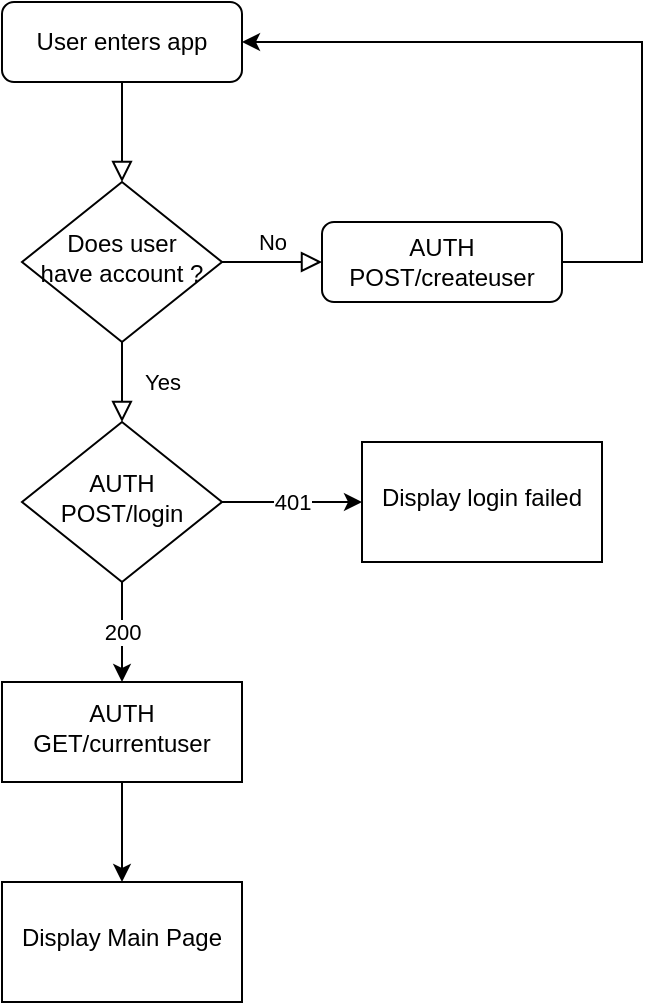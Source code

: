 <mxfile version="13.9.7" type="github" pages="5">
  <diagram id="C5RBs43oDa-KdzZeNtuy" name="Startup-Login">
    <mxGraphModel dx="1662" dy="672" grid="1" gridSize="10" guides="1" tooltips="1" connect="1" arrows="1" fold="1" page="1" pageScale="1" pageWidth="827" pageHeight="1169" math="0" shadow="0">
      <root>
        <mxCell id="WIyWlLk6GJQsqaUBKTNV-0" />
        <mxCell id="WIyWlLk6GJQsqaUBKTNV-1" parent="WIyWlLk6GJQsqaUBKTNV-0" />
        <mxCell id="WIyWlLk6GJQsqaUBKTNV-2" value="" style="rounded=0;html=1;jettySize=auto;orthogonalLoop=1;fontSize=11;endArrow=block;endFill=0;endSize=8;strokeWidth=1;shadow=0;labelBackgroundColor=none;edgeStyle=orthogonalEdgeStyle;" parent="WIyWlLk6GJQsqaUBKTNV-1" source="WIyWlLk6GJQsqaUBKTNV-3" target="WIyWlLk6GJQsqaUBKTNV-6" edge="1">
          <mxGeometry relative="1" as="geometry" />
        </mxCell>
        <mxCell id="WIyWlLk6GJQsqaUBKTNV-3" value="User enters app" style="rounded=1;whiteSpace=wrap;html=1;fontSize=12;glass=0;strokeWidth=1;shadow=0;" parent="WIyWlLk6GJQsqaUBKTNV-1" vertex="1">
          <mxGeometry x="160" y="80" width="120" height="40" as="geometry" />
        </mxCell>
        <mxCell id="WIyWlLk6GJQsqaUBKTNV-4" value="Yes" style="rounded=0;html=1;jettySize=auto;orthogonalLoop=1;fontSize=11;endArrow=block;endFill=0;endSize=8;strokeWidth=1;shadow=0;labelBackgroundColor=none;edgeStyle=orthogonalEdgeStyle;" parent="WIyWlLk6GJQsqaUBKTNV-1" source="WIyWlLk6GJQsqaUBKTNV-6" target="WIyWlLk6GJQsqaUBKTNV-10" edge="1">
          <mxGeometry y="20" relative="1" as="geometry">
            <mxPoint as="offset" />
          </mxGeometry>
        </mxCell>
        <mxCell id="WIyWlLk6GJQsqaUBKTNV-5" value="No" style="edgeStyle=orthogonalEdgeStyle;rounded=0;html=1;jettySize=auto;orthogonalLoop=1;fontSize=11;endArrow=block;endFill=0;endSize=8;strokeWidth=1;shadow=0;labelBackgroundColor=none;" parent="WIyWlLk6GJQsqaUBKTNV-1" source="WIyWlLk6GJQsqaUBKTNV-6" target="WIyWlLk6GJQsqaUBKTNV-7" edge="1">
          <mxGeometry y="10" relative="1" as="geometry">
            <mxPoint as="offset" />
          </mxGeometry>
        </mxCell>
        <mxCell id="WIyWlLk6GJQsqaUBKTNV-6" value="&lt;div&gt;Does user&lt;/div&gt;&lt;div&gt;have account ?&lt;br&gt;&lt;/div&gt;" style="rhombus;whiteSpace=wrap;html=1;shadow=0;fontFamily=Helvetica;fontSize=12;align=center;strokeWidth=1;spacing=6;spacingTop=-4;" parent="WIyWlLk6GJQsqaUBKTNV-1" vertex="1">
          <mxGeometry x="170" y="170" width="100" height="80" as="geometry" />
        </mxCell>
        <mxCell id="DKZfooJVbhdOQzLWhyM_-6" style="edgeStyle=orthogonalEdgeStyle;rounded=0;orthogonalLoop=1;jettySize=auto;html=1;entryX=1;entryY=0.5;entryDx=0;entryDy=0;" parent="WIyWlLk6GJQsqaUBKTNV-1" source="WIyWlLk6GJQsqaUBKTNV-7" target="WIyWlLk6GJQsqaUBKTNV-3" edge="1">
          <mxGeometry relative="1" as="geometry">
            <Array as="points">
              <mxPoint x="480" y="210" />
              <mxPoint x="480" y="100" />
            </Array>
          </mxGeometry>
        </mxCell>
        <mxCell id="WIyWlLk6GJQsqaUBKTNV-7" value="&lt;div&gt;AUTH&lt;/div&gt;&lt;div&gt;POST/createuser&lt;br&gt;&lt;/div&gt;" style="rounded=1;whiteSpace=wrap;html=1;fontSize=12;glass=0;strokeWidth=1;shadow=0;" parent="WIyWlLk6GJQsqaUBKTNV-1" vertex="1">
          <mxGeometry x="320" y="190" width="120" height="40" as="geometry" />
        </mxCell>
        <mxCell id="DKZfooJVbhdOQzLWhyM_-5" value="&lt;div&gt;200&lt;/div&gt;" style="edgeStyle=orthogonalEdgeStyle;rounded=0;orthogonalLoop=1;jettySize=auto;html=1;" parent="WIyWlLk6GJQsqaUBKTNV-1" source="WIyWlLk6GJQsqaUBKTNV-10" target="DKZfooJVbhdOQzLWhyM_-4" edge="1">
          <mxGeometry relative="1" as="geometry" />
        </mxCell>
        <mxCell id="DKZfooJVbhdOQzLWhyM_-8" value="401" style="edgeStyle=orthogonalEdgeStyle;rounded=0;orthogonalLoop=1;jettySize=auto;html=1;" parent="WIyWlLk6GJQsqaUBKTNV-1" source="WIyWlLk6GJQsqaUBKTNV-10" target="DKZfooJVbhdOQzLWhyM_-7" edge="1">
          <mxGeometry relative="1" as="geometry" />
        </mxCell>
        <mxCell id="WIyWlLk6GJQsqaUBKTNV-10" value="&lt;div&gt;AUTH&lt;/div&gt;&lt;div&gt;POST/login&lt;br&gt;&lt;/div&gt;" style="rhombus;whiteSpace=wrap;html=1;shadow=0;fontFamily=Helvetica;fontSize=12;align=center;strokeWidth=1;spacing=6;spacingTop=-4;" parent="WIyWlLk6GJQsqaUBKTNV-1" vertex="1">
          <mxGeometry x="170" y="290" width="100" height="80" as="geometry" />
        </mxCell>
        <mxCell id="6k3xDO2FXrwApzoTLT4U-1" value="" style="edgeStyle=orthogonalEdgeStyle;rounded=0;orthogonalLoop=1;jettySize=auto;html=1;" parent="WIyWlLk6GJQsqaUBKTNV-1" source="DKZfooJVbhdOQzLWhyM_-4" target="6k3xDO2FXrwApzoTLT4U-0" edge="1">
          <mxGeometry relative="1" as="geometry" />
        </mxCell>
        <mxCell id="DKZfooJVbhdOQzLWhyM_-4" value="&lt;div&gt;AUTH&lt;/div&gt;&lt;div&gt;GET/currentuser&lt;br&gt;&lt;/div&gt;" style="whiteSpace=wrap;html=1;shadow=0;strokeWidth=1;spacing=6;spacingTop=-4;" parent="WIyWlLk6GJQsqaUBKTNV-1" vertex="1">
          <mxGeometry x="160" y="420" width="120" height="50" as="geometry" />
        </mxCell>
        <mxCell id="DKZfooJVbhdOQzLWhyM_-7" value="&lt;div&gt;Display login failed&lt;/div&gt;" style="whiteSpace=wrap;html=1;shadow=0;strokeWidth=1;spacing=6;spacingTop=-4;" parent="WIyWlLk6GJQsqaUBKTNV-1" vertex="1">
          <mxGeometry x="340" y="300" width="120" height="60" as="geometry" />
        </mxCell>
        <mxCell id="6k3xDO2FXrwApzoTLT4U-0" value="Display Main Page" style="whiteSpace=wrap;html=1;shadow=0;strokeWidth=1;spacing=6;spacingTop=-4;" parent="WIyWlLk6GJQsqaUBKTNV-1" vertex="1">
          <mxGeometry x="160" y="520" width="120" height="60" as="geometry" />
        </mxCell>
      </root>
    </mxGraphModel>
  </diagram>
  <diagram id="PJ4F05xSV8RrCX8dkNRW" name="Menu-MyUser">
    <mxGraphModel dx="1662" dy="672" grid="1" gridSize="10" guides="1" tooltips="1" connect="1" arrows="1" fold="1" page="1" pageScale="1" pageWidth="850" pageHeight="1100" math="0" shadow="0">
      <root>
        <mxCell id="4jgiIQ3uqbnr8nyqnOAv-0" />
        <mxCell id="4jgiIQ3uqbnr8nyqnOAv-1" parent="4jgiIQ3uqbnr8nyqnOAv-0" />
        <mxCell id="i9BzgHEieS6IVB-4IKfj-4" value="" style="edgeStyle=orthogonalEdgeStyle;rounded=0;orthogonalLoop=1;jettySize=auto;html=1;" parent="4jgiIQ3uqbnr8nyqnOAv-1" source="i9BzgHEieS6IVB-4IKfj-0" target="i9BzgHEieS6IVB-4IKfj-3" edge="1">
          <mxGeometry relative="1" as="geometry" />
        </mxCell>
        <mxCell id="i9BzgHEieS6IVB-4IKfj-0" value="My User Account" style="rounded=1;whiteSpace=wrap;html=1;" parent="4jgiIQ3uqbnr8nyqnOAv-1" vertex="1">
          <mxGeometry x="50" y="90" width="120" height="60" as="geometry" />
        </mxCell>
        <mxCell id="nfAGdgH-_c8H0SoLjLHd-18" value="" style="edgeStyle=orthogonalEdgeStyle;rounded=0;orthogonalLoop=1;jettySize=auto;html=1;" parent="4jgiIQ3uqbnr8nyqnOAv-1" source="i9BzgHEieS6IVB-4IKfj-3" target="nfAGdgH-_c8H0SoLjLHd-17" edge="1">
          <mxGeometry relative="1" as="geometry" />
        </mxCell>
        <mxCell id="i9BzgHEieS6IVB-4IKfj-3" value="Load User info" style="whiteSpace=wrap;html=1;rounded=1;" parent="4jgiIQ3uqbnr8nyqnOAv-1" vertex="1">
          <mxGeometry x="50" y="180" width="120" height="60" as="geometry" />
        </mxCell>
        <mxCell id="L3jneA4Zz2AZIyKYHbrw-1" value="" style="edgeStyle=orthogonalEdgeStyle;rounded=0;orthogonalLoop=1;jettySize=auto;html=1;" parent="4jgiIQ3uqbnr8nyqnOAv-1" source="9zlqNIALj7Tostttk4Ad-0" target="5P2c1B02e3mKxhg3-klf-7" edge="1">
          <mxGeometry relative="1" as="geometry">
            <mxPoint x="910.034" y="180.034" as="targetPoint" />
          </mxGeometry>
        </mxCell>
        <mxCell id="9zlqNIALj7Tostttk4Ad-0" value="&lt;div&gt;Public Tasks&lt;/div&gt;&lt;div&gt;(list tasks)&lt;br&gt;&lt;/div&gt;" style="rounded=1;whiteSpace=wrap;html=1;" parent="4jgiIQ3uqbnr8nyqnOAv-1" vertex="1">
          <mxGeometry x="850" y="90" width="120" height="60" as="geometry" />
        </mxCell>
        <mxCell id="nfAGdgH-_c8H0SoLjLHd-15" value="400 401" style="edgeStyle=orthogonalEdgeStyle;rounded=0;orthogonalLoop=1;jettySize=auto;html=1;" parent="4jgiIQ3uqbnr8nyqnOAv-1" source="9zlqNIALj7Tostttk4Ad-3" target="nfAGdgH-_c8H0SoLjLHd-14" edge="1">
          <mxGeometry relative="1" as="geometry" />
        </mxCell>
        <mxCell id="nfAGdgH-_c8H0SoLjLHd-21" value="200" style="edgeStyle=orthogonalEdgeStyle;rounded=0;orthogonalLoop=1;jettySize=auto;html=1;" parent="4jgiIQ3uqbnr8nyqnOAv-1" source="9zlqNIALj7Tostttk4Ad-3" target="nfAGdgH-_c8H0SoLjLHd-20" edge="1">
          <mxGeometry relative="1" as="geometry" />
        </mxCell>
        <mxCell id="9zlqNIALj7Tostttk4Ad-3" value="&lt;div&gt;AUTH&lt;/div&gt;&lt;div&gt;PUT/changepwd&lt;br&gt;&lt;/div&gt;" style="strokeWidth=1;html=1;shape=mxgraph.flowchart.decision;whiteSpace=wrap;" parent="4jgiIQ3uqbnr8nyqnOAv-1" vertex="1">
          <mxGeometry x="55" y="370" width="110" height="100" as="geometry" />
        </mxCell>
        <mxCell id="nfAGdgH-_c8H0SoLjLHd-16" style="edgeStyle=orthogonalEdgeStyle;rounded=0;orthogonalLoop=1;jettySize=auto;html=1;" parent="4jgiIQ3uqbnr8nyqnOAv-1" source="nfAGdgH-_c8H0SoLjLHd-14" target="nfAGdgH-_c8H0SoLjLHd-17" edge="1">
          <mxGeometry relative="1" as="geometry">
            <mxPoint x="260" y="260.0" as="targetPoint" />
            <Array as="points">
              <mxPoint x="290" y="300" />
            </Array>
          </mxGeometry>
        </mxCell>
        <mxCell id="nfAGdgH-_c8H0SoLjLHd-14" value="Display msg&lt;br&gt;&lt;div&gt;400 invalid pwd&lt;/div&gt;&lt;div&gt;401 incorrect pwd&lt;/div&gt;" style="whiteSpace=wrap;html=1;strokeWidth=1;" parent="4jgiIQ3uqbnr8nyqnOAv-1" vertex="1">
          <mxGeometry x="230" y="390" width="120" height="60" as="geometry" />
        </mxCell>
        <mxCell id="nfAGdgH-_c8H0SoLjLHd-19" value="" style="edgeStyle=orthogonalEdgeStyle;rounded=0;orthogonalLoop=1;jettySize=auto;html=1;" parent="4jgiIQ3uqbnr8nyqnOAv-1" source="nfAGdgH-_c8H0SoLjLHd-17" target="9zlqNIALj7Tostttk4Ad-3" edge="1">
          <mxGeometry relative="1" as="geometry" />
        </mxCell>
        <mxCell id="nfAGdgH-_c8H0SoLjLHd-17" value="Display User Page" style="whiteSpace=wrap;html=1;rounded=1;" parent="4jgiIQ3uqbnr8nyqnOAv-1" vertex="1">
          <mxGeometry x="50" y="270" width="120" height="60" as="geometry" />
        </mxCell>
        <mxCell id="nfAGdgH-_c8H0SoLjLHd-20" value="&lt;div&gt;Display msg OK&lt;/div&gt;" style="whiteSpace=wrap;html=1;strokeWidth=1;" parent="4jgiIQ3uqbnr8nyqnOAv-1" vertex="1">
          <mxGeometry x="50" y="510" width="120" height="60" as="geometry" />
        </mxCell>
        <mxCell id="uhCGHmnJaQm7DEeFzyRk-1" style="edgeStyle=orthogonalEdgeStyle;rounded=0;orthogonalLoop=1;jettySize=auto;html=1;entryX=0.5;entryY=0;entryDx=0;entryDy=0;" edge="1" parent="4jgiIQ3uqbnr8nyqnOAv-1" source="L3jneA4Zz2AZIyKYHbrw-2" target="uhCGHmnJaQm7DEeFzyRk-0">
          <mxGeometry relative="1" as="geometry" />
        </mxCell>
        <mxCell id="L3jneA4Zz2AZIyKYHbrw-2" value="My Group" style="rounded=1;whiteSpace=wrap;html=1;strokeWidth=1;" parent="4jgiIQ3uqbnr8nyqnOAv-1" vertex="1">
          <mxGeometry x="280" y="50" width="120" height="60" as="geometry" />
        </mxCell>
        <mxCell id="L3jneA4Zz2AZIyKYHbrw-8" value="YES" style="edgeStyle=orthogonalEdgeStyle;rounded=0;orthogonalLoop=1;jettySize=auto;html=1;" parent="4jgiIQ3uqbnr8nyqnOAv-1" source="L3jneA4Zz2AZIyKYHbrw-3" target="L3jneA4Zz2AZIyKYHbrw-7" edge="1">
          <mxGeometry relative="1" as="geometry" />
        </mxCell>
        <mxCell id="L3jneA4Zz2AZIyKYHbrw-20" value="NO" style="edgeStyle=orthogonalEdgeStyle;rounded=0;orthogonalLoop=1;jettySize=auto;html=1;" parent="4jgiIQ3uqbnr8nyqnOAv-1" source="L3jneA4Zz2AZIyKYHbrw-3" target="L3jneA4Zz2AZIyKYHbrw-19" edge="1">
          <mxGeometry relative="1" as="geometry" />
        </mxCell>
        <mxCell id="L3jneA4Zz2AZIyKYHbrw-3" value="&lt;div&gt;user&lt;/div&gt;&lt;div&gt;=&lt;/div&gt;&lt;div&gt;owner&lt;/div&gt;&lt;div&gt;?&lt;br&gt;&lt;/div&gt;" style="rhombus;whiteSpace=wrap;html=1;strokeWidth=1;" parent="4jgiIQ3uqbnr8nyqnOAv-1" vertex="1">
          <mxGeometry x="445" y="420" width="80" height="80" as="geometry" />
        </mxCell>
        <mxCell id="L3jneA4Zz2AZIyKYHbrw-24" style="edgeStyle=orthogonalEdgeStyle;rounded=0;orthogonalLoop=1;jettySize=auto;html=1;" parent="4jgiIQ3uqbnr8nyqnOAv-1" source="L3jneA4Zz2AZIyKYHbrw-7" target="L3jneA4Zz2AZIyKYHbrw-19" edge="1">
          <mxGeometry relative="1" as="geometry">
            <Array as="points">
              <mxPoint x="640" y="580" />
            </Array>
          </mxGeometry>
        </mxCell>
        <mxCell id="L3jneA4Zz2AZIyKYHbrw-7" value="&lt;div&gt;Display&lt;/div&gt;&lt;div&gt;- Goto Edit Group&lt;br&gt;(text, images etc.)&lt;br&gt;&lt;/div&gt;" style="whiteSpace=wrap;html=1;strokeWidth=1;" parent="4jgiIQ3uqbnr8nyqnOAv-1" vertex="1">
          <mxGeometry x="580" y="430" width="120" height="60" as="geometry" />
        </mxCell>
        <mxCell id="L3jneA4Zz2AZIyKYHbrw-13" value="" style="edgeStyle=orthogonalEdgeStyle;rounded=0;orthogonalLoop=1;jettySize=auto;html=1;" parent="4jgiIQ3uqbnr8nyqnOAv-1" source="L3jneA4Zz2AZIyKYHbrw-9" target="L3jneA4Zz2AZIyKYHbrw-12" edge="1">
          <mxGeometry relative="1" as="geometry" />
        </mxCell>
        <mxCell id="L3jneA4Zz2AZIyKYHbrw-9" value="&lt;div align=&quot;center&quot;&gt;Display:&lt;/div&gt;&lt;div align=&quot;left&quot;&gt;&lt;ul&gt;&lt;li&gt;Group Title&lt;/li&gt;&lt;li&gt;Group Descr&lt;/li&gt;&lt;li&gt;Group Img&lt;/li&gt;&lt;/ul&gt;&lt;/div&gt;&lt;div align=&quot;left&quot;&gt;&lt;br&gt;&lt;/div&gt;" style="rounded=1;whiteSpace=wrap;html=1;strokeWidth=1;align=left;arcSize=21;" parent="4jgiIQ3uqbnr8nyqnOAv-1" vertex="1">
          <mxGeometry x="418.75" y="210" width="132.5" height="110" as="geometry" />
        </mxCell>
        <mxCell id="5P2c1B02e3mKxhg3-klf-10" value="" style="edgeStyle=orthogonalEdgeStyle;rounded=0;orthogonalLoop=1;jettySize=auto;html=1;" parent="4jgiIQ3uqbnr8nyqnOAv-1" source="L3jneA4Zz2AZIyKYHbrw-12" target="L3jneA4Zz2AZIyKYHbrw-3" edge="1">
          <mxGeometry relative="1" as="geometry" />
        </mxCell>
        <mxCell id="L3jneA4Zz2AZIyKYHbrw-12" value="&lt;div align=&quot;center&quot;&gt;Service&lt;/div&gt;&lt;div align=&quot;center&quot;&gt;GET/listmygrouptasks&lt;br&gt;&lt;/div&gt;" style="whiteSpace=wrap;html=1;rounded=1;align=center;strokeWidth=1;arcSize=21;" parent="4jgiIQ3uqbnr8nyqnOAv-1" vertex="1">
          <mxGeometry x="425" y="340" width="120" height="60" as="geometry" />
        </mxCell>
        <mxCell id="L3jneA4Zz2AZIyKYHbrw-27" value="" style="edgeStyle=orthogonalEdgeStyle;rounded=0;orthogonalLoop=1;jettySize=auto;html=1;" parent="4jgiIQ3uqbnr8nyqnOAv-1" source="L3jneA4Zz2AZIyKYHbrw-19" target="L3jneA4Zz2AZIyKYHbrw-26" edge="1">
          <mxGeometry relative="1" as="geometry" />
        </mxCell>
        <mxCell id="L3jneA4Zz2AZIyKYHbrw-19" value="&lt;div align=&quot;center&quot;&gt;Display Group Tasks&lt;/div&gt;&lt;div&gt;&lt;br&gt;&lt;/div&gt;" style="rounded=1;whiteSpace=wrap;html=1;strokeWidth=1;" parent="4jgiIQ3uqbnr8nyqnOAv-1" vertex="1">
          <mxGeometry x="425" y="550" width="120" height="40" as="geometry" />
        </mxCell>
        <mxCell id="L3jneA4Zz2AZIyKYHbrw-29" value="" style="edgeStyle=orthogonalEdgeStyle;rounded=0;orthogonalLoop=1;jettySize=auto;html=1;" parent="4jgiIQ3uqbnr8nyqnOAv-1" source="L3jneA4Zz2AZIyKYHbrw-26" target="L3jneA4Zz2AZIyKYHbrw-28" edge="1">
          <mxGeometry relative="1" as="geometry" />
        </mxCell>
        <mxCell id="L3jneA4Zz2AZIyKYHbrw-30" value="YES" style="edgeLabel;html=1;align=center;verticalAlign=middle;resizable=0;points=[];" parent="L3jneA4Zz2AZIyKYHbrw-29" vertex="1" connectable="0">
          <mxGeometry x="-0.282" relative="1" as="geometry">
            <mxPoint as="offset" />
          </mxGeometry>
        </mxCell>
        <mxCell id="L3jneA4Zz2AZIyKYHbrw-31" value="NO" style="edgeStyle=orthogonalEdgeStyle;rounded=0;orthogonalLoop=1;jettySize=auto;html=1;entryX=0;entryY=0.5;entryDx=0;entryDy=0;exitX=0;exitY=0.5;exitDx=0;exitDy=0;" parent="4jgiIQ3uqbnr8nyqnOAv-1" source="L3jneA4Zz2AZIyKYHbrw-26" target="L3jneA4Zz2AZIyKYHbrw-19" edge="1">
          <mxGeometry x="-0.778" relative="1" as="geometry">
            <Array as="points">
              <mxPoint x="390" y="660" />
              <mxPoint x="390" y="570" />
            </Array>
            <mxPoint as="offset" />
          </mxGeometry>
        </mxCell>
        <mxCell id="L3jneA4Zz2AZIyKYHbrw-26" value="&lt;div&gt;Task&lt;/div&gt;&lt;div&gt;Clickked&lt;br&gt;&lt;/div&gt;" style="rhombus;whiteSpace=wrap;html=1;strokeWidth=1;" parent="4jgiIQ3uqbnr8nyqnOAv-1" vertex="1">
          <mxGeometry x="445" y="620" width="80" height="80" as="geometry" />
        </mxCell>
        <mxCell id="L3jneA4Zz2AZIyKYHbrw-28" value="&lt;br&gt;&lt;div&gt;Go to task&lt;/div&gt;&lt;div&gt;&lt;br&gt;&lt;/div&gt;" style="whiteSpace=wrap;html=1;strokeWidth=1;" parent="4jgiIQ3uqbnr8nyqnOAv-1" vertex="1">
          <mxGeometry x="425" y="740" width="120" height="60" as="geometry" />
        </mxCell>
        <mxCell id="5P2c1B02e3mKxhg3-klf-0" value="" style="edgeStyle=orthogonalEdgeStyle;rounded=0;orthogonalLoop=1;jettySize=auto;html=1;" parent="4jgiIQ3uqbnr8nyqnOAv-1" source="5P2c1B02e3mKxhg3-klf-1" target="5P2c1B02e3mKxhg3-klf-5" edge="1">
          <mxGeometry relative="1" as="geometry" />
        </mxCell>
        <mxCell id="5P2c1B02e3mKxhg3-klf-1" value="&lt;div align=&quot;center&quot;&gt;Display&amp;nbsp; Tasks&lt;/div&gt;&lt;div&gt;&lt;br&gt;&lt;/div&gt;" style="rounded=1;whiteSpace=wrap;html=1;strokeWidth=1;" parent="4jgiIQ3uqbnr8nyqnOAv-1" vertex="1">
          <mxGeometry x="1000" y="360" width="120" height="40" as="geometry" />
        </mxCell>
        <mxCell id="5P2c1B02e3mKxhg3-klf-2" value="" style="edgeStyle=orthogonalEdgeStyle;rounded=0;orthogonalLoop=1;jettySize=auto;html=1;" parent="4jgiIQ3uqbnr8nyqnOAv-1" source="5P2c1B02e3mKxhg3-klf-5" target="5P2c1B02e3mKxhg3-klf-6" edge="1">
          <mxGeometry relative="1" as="geometry" />
        </mxCell>
        <mxCell id="5P2c1B02e3mKxhg3-klf-3" value="YES" style="edgeLabel;html=1;align=center;verticalAlign=middle;resizable=0;points=[];" parent="5P2c1B02e3mKxhg3-klf-2" vertex="1" connectable="0">
          <mxGeometry x="-0.282" relative="1" as="geometry">
            <mxPoint as="offset" />
          </mxGeometry>
        </mxCell>
        <mxCell id="5P2c1B02e3mKxhg3-klf-4" value="NO" style="edgeStyle=orthogonalEdgeStyle;rounded=0;orthogonalLoop=1;jettySize=auto;html=1;entryX=0;entryY=0.5;entryDx=0;entryDy=0;exitX=0;exitY=0.5;exitDx=0;exitDy=0;" parent="4jgiIQ3uqbnr8nyqnOAv-1" source="5P2c1B02e3mKxhg3-klf-5" target="5P2c1B02e3mKxhg3-klf-1" edge="1">
          <mxGeometry x="-0.778" relative="1" as="geometry">
            <Array as="points">
              <mxPoint x="965" y="470" />
              <mxPoint x="965" y="380" />
            </Array>
            <mxPoint as="offset" />
          </mxGeometry>
        </mxCell>
        <mxCell id="5P2c1B02e3mKxhg3-klf-5" value="&lt;div&gt;Task&lt;/div&gt;&lt;div&gt;Clickked&lt;br&gt;&lt;/div&gt;" style="rhombus;whiteSpace=wrap;html=1;strokeWidth=1;" parent="4jgiIQ3uqbnr8nyqnOAv-1" vertex="1">
          <mxGeometry x="1020" y="430" width="80" height="80" as="geometry" />
        </mxCell>
        <mxCell id="5P2c1B02e3mKxhg3-klf-6" value="&lt;br&gt;&lt;div&gt;Go to task&lt;/div&gt;&lt;div&gt;&lt;br&gt;&lt;/div&gt;" style="whiteSpace=wrap;html=1;strokeWidth=1;" parent="4jgiIQ3uqbnr8nyqnOAv-1" vertex="1">
          <mxGeometry x="1000" y="550" width="120" height="60" as="geometry" />
        </mxCell>
        <mxCell id="5P2c1B02e3mKxhg3-klf-20" style="edgeStyle=orthogonalEdgeStyle;rounded=0;orthogonalLoop=1;jettySize=auto;html=1;" parent="4jgiIQ3uqbnr8nyqnOAv-1" source="5P2c1B02e3mKxhg3-klf-7" target="5P2c1B02e3mKxhg3-klf-1" edge="1">
          <mxGeometry relative="1" as="geometry">
            <Array as="points">
              <mxPoint x="910" y="330" />
              <mxPoint x="1060" y="330" />
            </Array>
          </mxGeometry>
        </mxCell>
        <mxCell id="5P2c1B02e3mKxhg3-klf-7" value="&lt;div align=&quot;center&quot;&gt;Service&lt;/div&gt;&lt;div align=&quot;center&quot;&gt;GET/listtasks&lt;br&gt;&lt;/div&gt;" style="whiteSpace=wrap;html=1;rounded=1;align=center;strokeWidth=1;arcSize=21;" parent="4jgiIQ3uqbnr8nyqnOAv-1" vertex="1">
          <mxGeometry x="850" y="195" width="120" height="60" as="geometry" />
        </mxCell>
        <mxCell id="5P2c1B02e3mKxhg3-klf-14" value="" style="edgeStyle=orthogonalEdgeStyle;rounded=0;orthogonalLoop=1;jettySize=auto;html=1;" parent="4jgiIQ3uqbnr8nyqnOAv-1" source="5P2c1B02e3mKxhg3-klf-11" target="5P2c1B02e3mKxhg3-klf-13" edge="1">
          <mxGeometry relative="1" as="geometry" />
        </mxCell>
        <mxCell id="5P2c1B02e3mKxhg3-klf-11" value="My Created Tasks" style="rounded=1;whiteSpace=wrap;html=1;strokeWidth=1;" parent="4jgiIQ3uqbnr8nyqnOAv-1" vertex="1">
          <mxGeometry x="1000" y="90" width="120" height="60" as="geometry" />
        </mxCell>
        <mxCell id="5P2c1B02e3mKxhg3-klf-18" value="" style="edgeStyle=orthogonalEdgeStyle;rounded=0;orthogonalLoop=1;jettySize=auto;html=1;" parent="4jgiIQ3uqbnr8nyqnOAv-1" source="5P2c1B02e3mKxhg3-klf-12" target="5P2c1B02e3mKxhg3-klf-17" edge="1">
          <mxGeometry relative="1" as="geometry" />
        </mxCell>
        <mxCell id="5P2c1B02e3mKxhg3-klf-12" value="My Assigned Tasks" style="rounded=1;whiteSpace=wrap;html=1;strokeWidth=1;" parent="4jgiIQ3uqbnr8nyqnOAv-1" vertex="1">
          <mxGeometry x="1170" y="90" width="120" height="60" as="geometry" />
        </mxCell>
        <mxCell id="5P2c1B02e3mKxhg3-klf-16" style="edgeStyle=orthogonalEdgeStyle;rounded=0;orthogonalLoop=1;jettySize=auto;html=1;entryX=0.5;entryY=0;entryDx=0;entryDy=0;" parent="4jgiIQ3uqbnr8nyqnOAv-1" source="5P2c1B02e3mKxhg3-klf-13" target="5P2c1B02e3mKxhg3-klf-1" edge="1">
          <mxGeometry relative="1" as="geometry" />
        </mxCell>
        <mxCell id="5P2c1B02e3mKxhg3-klf-13" value="Service&lt;br&gt;&lt;div&gt;GET/listcreatedtasks&lt;/div&gt;&lt;div&gt;or&lt;/div&gt;&lt;div&gt;GET/listtasks?owned=true&lt;/div&gt;&lt;div&gt;elns!!&lt;br&gt;&lt;/div&gt;" style="rounded=1;whiteSpace=wrap;html=1;strokeWidth=1;" parent="4jgiIQ3uqbnr8nyqnOAv-1" vertex="1">
          <mxGeometry x="980" y="185" width="160" height="80" as="geometry" />
        </mxCell>
        <mxCell id="5P2c1B02e3mKxhg3-klf-15" value="" style="endArrow=none;dashed=1;html=1;dashPattern=1 3;strokeWidth=2;" parent="4jgiIQ3uqbnr8nyqnOAv-1" edge="1">
          <mxGeometry width="50" height="50" relative="1" as="geometry">
            <mxPoint x="780" y="310" as="sourcePoint" />
            <mxPoint x="1310" y="310" as="targetPoint" />
          </mxGeometry>
        </mxCell>
        <mxCell id="5P2c1B02e3mKxhg3-klf-21" value="Over: seperated activities/fragments&lt;br&gt;&lt;div&gt;&lt;br&gt;&lt;/div&gt;&lt;div&gt;Below: RecyclerView&lt;/div&gt;" style="edgeLabel;html=1;align=center;verticalAlign=middle;resizable=0;points=[];" parent="5P2c1B02e3mKxhg3-klf-15" vertex="1" connectable="0">
          <mxGeometry x="-0.944" y="3" relative="1" as="geometry">
            <mxPoint as="offset" />
          </mxGeometry>
        </mxCell>
        <mxCell id="5P2c1B02e3mKxhg3-klf-19" style="edgeStyle=orthogonalEdgeStyle;rounded=0;orthogonalLoop=1;jettySize=auto;html=1;entryX=0.5;entryY=0;entryDx=0;entryDy=0;" parent="4jgiIQ3uqbnr8nyqnOAv-1" source="5P2c1B02e3mKxhg3-klf-17" target="5P2c1B02e3mKxhg3-klf-1" edge="1">
          <mxGeometry relative="1" as="geometry">
            <Array as="points">
              <mxPoint x="1220" y="330" />
              <mxPoint x="1060" y="330" />
            </Array>
          </mxGeometry>
        </mxCell>
        <mxCell id="5P2c1B02e3mKxhg3-klf-17" value="Service&lt;br&gt;&lt;div&gt;GET/listassignedtasks&lt;/div&gt;&lt;div&gt;or&lt;/div&gt;&lt;div&gt;GET/listtasks?assigned=true&lt;/div&gt;&lt;div&gt;elns!!&lt;br&gt;&lt;/div&gt;" style="whiteSpace=wrap;html=1;rounded=1;strokeWidth=1;" parent="4jgiIQ3uqbnr8nyqnOAv-1" vertex="1">
          <mxGeometry x="1150" y="185" width="160" height="80" as="geometry" />
        </mxCell>
        <mxCell id="uhCGHmnJaQm7DEeFzyRk-2" value="yes" style="edgeStyle=orthogonalEdgeStyle;rounded=0;orthogonalLoop=1;jettySize=auto;html=1;" edge="1" parent="4jgiIQ3uqbnr8nyqnOAv-1" source="uhCGHmnJaQm7DEeFzyRk-0" target="L3jneA4Zz2AZIyKYHbrw-9">
          <mxGeometry relative="1" as="geometry" />
        </mxCell>
        <mxCell id="uhCGHmnJaQm7DEeFzyRk-6" value="" style="edgeStyle=orthogonalEdgeStyle;rounded=0;orthogonalLoop=1;jettySize=auto;html=1;" edge="1" parent="4jgiIQ3uqbnr8nyqnOAv-1" source="uhCGHmnJaQm7DEeFzyRk-0" target="uhCGHmnJaQm7DEeFzyRk-5">
          <mxGeometry relative="1" as="geometry" />
        </mxCell>
        <mxCell id="uhCGHmnJaQm7DEeFzyRk-0" value="user has&lt;br&gt;group" style="rhombus;whiteSpace=wrap;html=1;" vertex="1" parent="4jgiIQ3uqbnr8nyqnOAv-1">
          <mxGeometry x="445" y="50" width="80" height="80" as="geometry" />
        </mxCell>
        <mxCell id="uhCGHmnJaQm7DEeFzyRk-5" value="Create Group" style="shape=step;perimeter=stepPerimeter;whiteSpace=wrap;html=1;fixedSize=1;" vertex="1" parent="4jgiIQ3uqbnr8nyqnOAv-1">
          <mxGeometry x="585" y="50" width="120" height="80" as="geometry" />
        </mxCell>
      </root>
    </mxGraphModel>
  </diagram>
  <diagram id="Z3hYD014ett_-Mji7WIK" name="Page-ShowTask">
    <mxGraphModel dx="1662" dy="672" grid="1" gridSize="10" guides="1" tooltips="1" connect="1" arrows="1" fold="1" page="1" pageScale="1" pageWidth="850" pageHeight="1100" math="0" shadow="0">
      <root>
        <mxCell id="2oPdJp6fZVBwgaPEi-8W-0" />
        <mxCell id="2oPdJp6fZVBwgaPEi-8W-1" parent="2oPdJp6fZVBwgaPEi-8W-0" />
        <mxCell id="MhULk-UpjfY0eUsnYcB5-1" value="" style="edgeStyle=orthogonalEdgeStyle;rounded=0;orthogonalLoop=1;jettySize=auto;html=1;" parent="2oPdJp6fZVBwgaPEi-8W-1" source="TndcE2IETq67LeUip3VW-0" target="MhULk-UpjfY0eUsnYcB5-0" edge="1">
          <mxGeometry relative="1" as="geometry" />
        </mxCell>
        <mxCell id="TndcE2IETq67LeUip3VW-0" value="&lt;div&gt;Show Task Page&lt;/div&gt;" style="rounded=1;whiteSpace=wrap;html=1;strokeWidth=1;" parent="2oPdJp6fZVBwgaPEi-8W-1" vertex="1">
          <mxGeometry x="237.5" y="60" width="120" height="60" as="geometry" />
        </mxCell>
        <mxCell id="MhULk-UpjfY0eUsnYcB5-3" value="" style="edgeStyle=orthogonalEdgeStyle;rounded=0;orthogonalLoop=1;jettySize=auto;html=1;" parent="2oPdJp6fZVBwgaPEi-8W-1" source="MhULk-UpjfY0eUsnYcB5-0" target="MhULk-UpjfY0eUsnYcB5-2" edge="1">
          <mxGeometry relative="1" as="geometry" />
        </mxCell>
        <mxCell id="MhULk-UpjfY0eUsnYcB5-34" style="rounded=0;orthogonalLoop=1;jettySize=auto;html=1;startArrow=classic;startFill=1;dashed=1;dashPattern=1 1;" parent="2oPdJp6fZVBwgaPEi-8W-1" source="MhULk-UpjfY0eUsnYcB5-0" target="MhULk-UpjfY0eUsnYcB5-33" edge="1">
          <mxGeometry relative="1" as="geometry" />
        </mxCell>
        <mxCell id="MhULk-UpjfY0eUsnYcB5-0" value="&lt;div&gt;Service&lt;/div&gt;&lt;div&gt;GET/gettask&lt;br&gt;&lt;/div&gt;" style="rounded=1;whiteSpace=wrap;html=1;strokeWidth=1;" parent="2oPdJp6fZVBwgaPEi-8W-1" vertex="1">
          <mxGeometry x="237.5" y="150" width="120" height="60" as="geometry" />
        </mxCell>
        <mxCell id="MhULk-UpjfY0eUsnYcB5-6" value="YES" style="edgeStyle=orthogonalEdgeStyle;rounded=0;orthogonalLoop=1;jettySize=auto;html=1;entryX=0;entryY=0.5;entryDx=0;entryDy=0;" parent="2oPdJp6fZVBwgaPEi-8W-1" source="MhULk-UpjfY0eUsnYcB5-2" target="MhULk-UpjfY0eUsnYcB5-5" edge="1">
          <mxGeometry relative="1" as="geometry">
            <mxPoint x="372.5" y="289.966" as="targetPoint" />
          </mxGeometry>
        </mxCell>
        <mxCell id="MhULk-UpjfY0eUsnYcB5-8" value="NO" style="edgeStyle=orthogonalEdgeStyle;rounded=0;orthogonalLoop=1;jettySize=auto;html=1;" parent="2oPdJp6fZVBwgaPEi-8W-1" source="MhULk-UpjfY0eUsnYcB5-2" target="MhULk-UpjfY0eUsnYcB5-7" edge="1">
          <mxGeometry relative="1" as="geometry" />
        </mxCell>
        <mxCell id="MhULk-UpjfY0eUsnYcB5-2" value="&lt;div&gt;userid&lt;/div&gt;&lt;div&gt;=&lt;/div&gt;&lt;div&gt;creatorid&lt;br&gt;&lt;/div&gt;" style="rhombus;whiteSpace=wrap;html=1;strokeWidth=1;" parent="2oPdJp6fZVBwgaPEi-8W-1" vertex="1">
          <mxGeometry x="257.5" y="250" width="80" height="80" as="geometry" />
        </mxCell>
        <mxCell id="MhULk-UpjfY0eUsnYcB5-9" style="edgeStyle=orthogonalEdgeStyle;rounded=0;orthogonalLoop=1;jettySize=auto;html=1;entryX=1;entryY=0.5;entryDx=0;entryDy=0;" parent="2oPdJp6fZVBwgaPEi-8W-1" source="MhULk-UpjfY0eUsnYcB5-5" target="MhULk-UpjfY0eUsnYcB5-7" edge="1">
          <mxGeometry relative="1" as="geometry">
            <Array as="points">
              <mxPoint x="500" y="420" />
            </Array>
          </mxGeometry>
        </mxCell>
        <mxCell id="MhULk-UpjfY0eUsnYcB5-5" value="&lt;div&gt;Display&lt;/div&gt;&lt;div&gt;- Button Remove&lt;/div&gt;&lt;div&gt;- Button Edit&lt;/div&gt;" style="whiteSpace=wrap;html=1;strokeWidth=1;" parent="2oPdJp6fZVBwgaPEi-8W-1" vertex="1">
          <mxGeometry x="440" y="260" width="120" height="60" as="geometry" />
        </mxCell>
        <mxCell id="MhULk-UpjfY0eUsnYcB5-11" value="" style="edgeStyle=orthogonalEdgeStyle;rounded=0;orthogonalLoop=1;jettySize=auto;html=1;" parent="2oPdJp6fZVBwgaPEi-8W-1" source="MhULk-UpjfY0eUsnYcB5-7" target="MhULk-UpjfY0eUsnYcB5-10" edge="1">
          <mxGeometry relative="1" as="geometry" />
        </mxCell>
        <mxCell id="MhULk-UpjfY0eUsnYcB5-7" value="&lt;div&gt;Display&lt;/div&gt;&lt;div&gt;- Task Name&lt;/div&gt;&lt;div&gt;- Task Description&lt;/div&gt;&lt;div&gt;- Participant num/limit&lt;/div&gt;&lt;div&gt;- List Participant&lt;br&gt;&lt;/div&gt;" style="whiteSpace=wrap;html=1;strokeWidth=1;" parent="2oPdJp6fZVBwgaPEi-8W-1" vertex="1">
          <mxGeometry x="230" y="370" width="135" height="100" as="geometry" />
        </mxCell>
        <mxCell id="MhULk-UpjfY0eUsnYcB5-15" value="" style="edgeStyle=orthogonalEdgeStyle;rounded=0;orthogonalLoop=1;jettySize=auto;html=1;" parent="2oPdJp6fZVBwgaPEi-8W-1" source="MhULk-UpjfY0eUsnYcB5-10" target="MhULk-UpjfY0eUsnYcB5-14" edge="1">
          <mxGeometry relative="1" as="geometry" />
        </mxCell>
        <mxCell id="MhULk-UpjfY0eUsnYcB5-16" value="YES" style="edgeLabel;html=1;align=center;verticalAlign=middle;resizable=0;points=[];" parent="MhULk-UpjfY0eUsnYcB5-15" vertex="1" connectable="0">
          <mxGeometry x="-0.313" y="1" relative="1" as="geometry">
            <mxPoint x="-1.05" y="-45.82" as="offset" />
          </mxGeometry>
        </mxCell>
        <mxCell id="MhULk-UpjfY0eUsnYcB5-37" value="NO" style="edgeStyle=none;rounded=0;orthogonalLoop=1;jettySize=auto;html=1;startArrow=none;startFill=0;" parent="2oPdJp6fZVBwgaPEi-8W-1" source="MhULk-UpjfY0eUsnYcB5-10" target="MhULk-UpjfY0eUsnYcB5-36" edge="1">
          <mxGeometry relative="1" as="geometry" />
        </mxCell>
        <mxCell id="MhULk-UpjfY0eUsnYcB5-10" value="task is full" style="rhombus;whiteSpace=wrap;html=1;strokeWidth=1;" parent="2oPdJp6fZVBwgaPEi-8W-1" vertex="1">
          <mxGeometry x="246.25" y="500" width="102.5" height="80" as="geometry" />
        </mxCell>
        <mxCell id="MhULk-UpjfY0eUsnYcB5-18" value="" style="edgeStyle=orthogonalEdgeStyle;rounded=0;orthogonalLoop=1;jettySize=auto;html=1;" parent="2oPdJp6fZVBwgaPEi-8W-1" source="MhULk-UpjfY0eUsnYcB5-12" target="MhULk-UpjfY0eUsnYcB5-17" edge="1">
          <mxGeometry relative="1" as="geometry" />
        </mxCell>
        <mxCell id="MhULk-UpjfY0eUsnYcB5-12" value="&lt;div&gt;Display&lt;/div&gt;&lt;div&gt;- Button Assign Me&lt;br&gt;&lt;/div&gt;" style="whiteSpace=wrap;html=1;strokeWidth=1;" parent="2oPdJp6fZVBwgaPEi-8W-1" vertex="1">
          <mxGeometry x="500" y="510" width="70" height="60" as="geometry" />
        </mxCell>
        <mxCell id="MhULk-UpjfY0eUsnYcB5-14" value="&lt;div&gt;Hide&lt;/div&gt;&lt;div&gt;- Button Assign Me&lt;/div&gt;&lt;div&gt;Done&lt;br&gt;&lt;/div&gt;" style="whiteSpace=wrap;html=1;strokeWidth=1;" parent="2oPdJp6fZVBwgaPEi-8W-1" vertex="1">
          <mxGeometry x="237.5" y="800" width="120" height="60" as="geometry" />
        </mxCell>
        <mxCell id="MhULk-UpjfY0eUsnYcB5-35" style="edgeStyle=none;rounded=0;orthogonalLoop=1;jettySize=auto;html=1;startArrow=none;startFill=0;entryX=0.5;entryY=0;entryDx=0;entryDy=0;" parent="2oPdJp6fZVBwgaPEi-8W-1" source="MhULk-UpjfY0eUsnYcB5-17" target="MhULk-UpjfY0eUsnYcB5-19" edge="1">
          <mxGeometry relative="1" as="geometry">
            <mxPoint x="630" y="630" as="targetPoint" />
          </mxGeometry>
        </mxCell>
        <mxCell id="MhULk-UpjfY0eUsnYcB5-17" value="Clikked" style="rhombus;whiteSpace=wrap;html=1;strokeWidth=1;" parent="2oPdJp6fZVBwgaPEi-8W-1" vertex="1">
          <mxGeometry x="590" y="500" width="80" height="80" as="geometry" />
        </mxCell>
        <mxCell id="MhULk-UpjfY0eUsnYcB5-23" value="" style="edgeStyle=orthogonalEdgeStyle;rounded=0;orthogonalLoop=1;jettySize=auto;html=1;" parent="2oPdJp6fZVBwgaPEi-8W-1" source="MhULk-UpjfY0eUsnYcB5-19" target="MhULk-UpjfY0eUsnYcB5-21" edge="1">
          <mxGeometry relative="1" as="geometry" />
        </mxCell>
        <mxCell id="MhULk-UpjfY0eUsnYcB5-19" value="&lt;div&gt;Service&lt;/div&gt;POST/jointask&amp;amp;id=X" style="whiteSpace=wrap;html=1;strokeWidth=1;" parent="2oPdJp6fZVBwgaPEi-8W-1" vertex="1">
          <mxGeometry x="570" y="650" width="120" height="60" as="geometry" />
        </mxCell>
        <mxCell id="MhULk-UpjfY0eUsnYcB5-24" value="200" style="edgeStyle=orthogonalEdgeStyle;rounded=0;orthogonalLoop=1;jettySize=auto;html=1;entryX=1;entryY=0.5;entryDx=0;entryDy=0;exitX=1;exitY=0.5;exitDx=0;exitDy=0;" parent="2oPdJp6fZVBwgaPEi-8W-1" source="MhULk-UpjfY0eUsnYcB5-21" target="TndcE2IETq67LeUip3VW-0" edge="1">
          <mxGeometry x="-0.964" relative="1" as="geometry">
            <Array as="points">
              <mxPoint x="760" y="770" />
              <mxPoint x="760" y="90" />
            </Array>
            <mxPoint as="offset" />
          </mxGeometry>
        </mxCell>
        <mxCell id="MhULk-UpjfY0eUsnYcB5-26" value="" style="edgeStyle=orthogonalEdgeStyle;rounded=0;orthogonalLoop=1;jettySize=auto;html=1;" parent="2oPdJp6fZVBwgaPEi-8W-1" source="MhULk-UpjfY0eUsnYcB5-21" target="MhULk-UpjfY0eUsnYcB5-25" edge="1">
          <mxGeometry relative="1" as="geometry" />
        </mxCell>
        <mxCell id="MhULk-UpjfY0eUsnYcB5-41" value="&lt;div&gt;400&lt;/div&gt;&lt;div&gt;403&lt;/div&gt;&lt;div&gt;404&lt;br&gt;&lt;/div&gt;" style="edgeLabel;html=1;align=center;verticalAlign=middle;resizable=0;points=[];" parent="MhULk-UpjfY0eUsnYcB5-26" vertex="1" connectable="0">
          <mxGeometry x="-0.284" y="-1" relative="1" as="geometry">
            <mxPoint as="offset" />
          </mxGeometry>
        </mxCell>
        <mxCell id="MhULk-UpjfY0eUsnYcB5-28" value="401" style="edgeStyle=orthogonalEdgeStyle;rounded=0;orthogonalLoop=1;jettySize=auto;html=1;" parent="2oPdJp6fZVBwgaPEi-8W-1" source="MhULk-UpjfY0eUsnYcB5-21" target="MhULk-UpjfY0eUsnYcB5-27" edge="1">
          <mxGeometry relative="1" as="geometry" />
        </mxCell>
        <mxCell id="MhULk-UpjfY0eUsnYcB5-21" value="&lt;div&gt;Response&lt;/div&gt;&lt;div&gt;Code&lt;br&gt;&lt;/div&gt;" style="rhombus;whiteSpace=wrap;html=1;strokeWidth=1;" parent="2oPdJp6fZVBwgaPEi-8W-1" vertex="1">
          <mxGeometry x="590" y="730" width="80" height="80" as="geometry" />
        </mxCell>
        <mxCell id="MhULk-UpjfY0eUsnYcB5-25" value="&lt;div&gt;Show message&lt;/div&gt;&lt;div&gt;400: task id null&lt;br&gt;&lt;/div&gt;&lt;div&gt;403: Full &lt;br&gt;&lt;/div&gt;&lt;div&gt;404: Not found&lt;br&gt;&lt;/div&gt;" style="whiteSpace=wrap;html=1;strokeWidth=1;" parent="2oPdJp6fZVBwgaPEi-8W-1" vertex="1">
          <mxGeometry x="570" y="880" width="120" height="60" as="geometry" />
        </mxCell>
        <mxCell id="MhULk-UpjfY0eUsnYcB5-27" value="Logout " style="whiteSpace=wrap;html=1;strokeWidth=1;" parent="2oPdJp6fZVBwgaPEi-8W-1" vertex="1">
          <mxGeometry x="410" y="800" width="120" height="60" as="geometry" />
        </mxCell>
        <mxCell id="MhULk-UpjfY0eUsnYcB5-31" style="edgeStyle=orthogonalEdgeStyle;rounded=0;orthogonalLoop=1;jettySize=auto;html=1;entryX=0.5;entryY=0;entryDx=0;entryDy=0;" parent="2oPdJp6fZVBwgaPEi-8W-1" source="MhULk-UpjfY0eUsnYcB5-30" target="TndcE2IETq67LeUip3VW-0" edge="1">
          <mxGeometry relative="1" as="geometry" />
        </mxCell>
        <mxCell id="MhULk-UpjfY0eUsnYcB5-30" value="FROM&lt;br&gt;&lt;div&gt;PUBLIC&lt;/div&gt;&lt;div&gt;GROUP&lt;br&gt;&lt;/div&gt;" style="rounded=1;whiteSpace=wrap;html=1;strokeWidth=1;" parent="2oPdJp6fZVBwgaPEi-8W-1" vertex="1">
          <mxGeometry x="20" y="20" width="120" height="100" as="geometry" />
        </mxCell>
        <mxCell id="MhULk-UpjfY0eUsnYcB5-33" value="&lt;div&gt;Check group id&lt;/div&gt;&lt;div&gt;if null&lt;/div&gt;&lt;div&gt;- Y: public task&lt;/div&gt;&lt;div&gt;- N : group - check user is member&lt;br&gt;&lt;/div&gt;" style="rounded=1;whiteSpace=wrap;html=1;strokeWidth=1;" parent="2oPdJp6fZVBwgaPEi-8W-1" vertex="1">
          <mxGeometry x="400" y="130" width="170" height="80" as="geometry" />
        </mxCell>
        <mxCell id="MhULk-UpjfY0eUsnYcB5-38" value="NO" style="edgeStyle=none;rounded=0;orthogonalLoop=1;jettySize=auto;html=1;startArrow=none;startFill=0;" parent="2oPdJp6fZVBwgaPEi-8W-1" source="MhULk-UpjfY0eUsnYcB5-36" target="MhULk-UpjfY0eUsnYcB5-12" edge="1">
          <mxGeometry relative="1" as="geometry" />
        </mxCell>
        <mxCell id="zNPIU0RIHBou3ZsIUufG-1" value="YES" style="edgeStyle=orthogonalEdgeStyle;rounded=0;orthogonalLoop=1;jettySize=auto;html=1;startArrow=none;startFill=0;" parent="2oPdJp6fZVBwgaPEi-8W-1" source="MhULk-UpjfY0eUsnYcB5-36" target="zNPIU0RIHBou3ZsIUufG-0" edge="1">
          <mxGeometry relative="1" as="geometry" />
        </mxCell>
        <mxCell id="MhULk-UpjfY0eUsnYcB5-36" value="&lt;div&gt;user&lt;/div&gt;&lt;div&gt;∈&lt;/div&gt;&lt;div&gt;participant&lt;br&gt;&lt;/div&gt;" style="rhombus;whiteSpace=wrap;html=1;strokeWidth=1;" parent="2oPdJp6fZVBwgaPEi-8W-1" vertex="1">
          <mxGeometry x="400" y="500" width="80" height="80" as="geometry" />
        </mxCell>
        <mxCell id="zNPIU0RIHBou3ZsIUufG-2" style="edgeStyle=orthogonalEdgeStyle;rounded=0;orthogonalLoop=1;jettySize=auto;html=1;startArrow=none;startFill=0;" parent="2oPdJp6fZVBwgaPEi-8W-1" source="zNPIU0RIHBou3ZsIUufG-0" target="MhULk-UpjfY0eUsnYcB5-14" edge="1">
          <mxGeometry relative="1" as="geometry" />
        </mxCell>
        <mxCell id="zNPIU0RIHBou3ZsIUufG-0" value="&lt;div&gt;Display&lt;/div&gt;&lt;div&gt;- Add to calendar&lt;br&gt;&lt;/div&gt;" style="rounded=0;whiteSpace=wrap;html=1;strokeWidth=1;" parent="2oPdJp6fZVBwgaPEi-8W-1" vertex="1">
          <mxGeometry x="380" y="640" width="120" height="60" as="geometry" />
        </mxCell>
      </root>
    </mxGraphModel>
  </diagram>
  <diagram id="s8dH_Wl9mO3qSFpcyct9" name="Menu-CreateGroup">
    <mxGraphModel dx="1662" dy="672" grid="1" gridSize="10" guides="1" tooltips="1" connect="1" arrows="1" fold="1" page="1" pageScale="1" pageWidth="850" pageHeight="1100" math="0" shadow="0">
      <root>
        <mxCell id="JoLS-TjMBbFCNZAgAyXx-0" />
        <mxCell id="JoLS-TjMBbFCNZAgAyXx-1" parent="JoLS-TjMBbFCNZAgAyXx-0" />
        <mxCell id="zprkNPZIyNQtspVeY4Us-3" value="" style="edgeStyle=orthogonalEdgeStyle;rounded=0;orthogonalLoop=1;jettySize=auto;html=1;" edge="1" parent="JoLS-TjMBbFCNZAgAyXx-1" source="zhusgiMP9UsjV1eyOg-Y-1" target="zprkNPZIyNQtspVeY4Us-2">
          <mxGeometry relative="1" as="geometry" />
        </mxCell>
        <mxCell id="zhusgiMP9UsjV1eyOg-Y-1" value="Create Group" style="rounded=1;whiteSpace=wrap;html=1;" vertex="1" parent="JoLS-TjMBbFCNZAgAyXx-1">
          <mxGeometry x="50" y="90" width="120" height="60" as="geometry" />
        </mxCell>
        <mxCell id="zprkNPZIyNQtspVeY4Us-5" value="" style="edgeStyle=orthogonalEdgeStyle;rounded=0;orthogonalLoop=1;jettySize=auto;html=1;" edge="1" parent="JoLS-TjMBbFCNZAgAyXx-1" source="zprkNPZIyNQtspVeY4Us-2" target="zprkNPZIyNQtspVeY4Us-4">
          <mxGeometry relative="1" as="geometry" />
        </mxCell>
        <mxCell id="zprkNPZIyNQtspVeY4Us-2" value="&lt;div&gt;TextEdit:&lt;/div&gt;&lt;div&gt;orgid&lt;br&gt;&lt;/div&gt;" style="rounded=1;whiteSpace=wrap;html=1;" vertex="1" parent="JoLS-TjMBbFCNZAgAyXx-1">
          <mxGeometry x="50" y="190" width="120" height="60" as="geometry" />
        </mxCell>
        <mxCell id="zprkNPZIyNQtspVeY4Us-7" value="No" style="edgeStyle=orthogonalEdgeStyle;rounded=0;orthogonalLoop=1;jettySize=auto;html=1;" edge="1" parent="JoLS-TjMBbFCNZAgAyXx-1" source="zprkNPZIyNQtspVeY4Us-4" target="zprkNPZIyNQtspVeY4Us-6">
          <mxGeometry relative="1" as="geometry" />
        </mxCell>
        <mxCell id="zprkNPZIyNQtspVeY4Us-9" value="yes" style="edgeStyle=orthogonalEdgeStyle;rounded=0;orthogonalLoop=1;jettySize=auto;html=1;" edge="1" parent="JoLS-TjMBbFCNZAgAyXx-1" source="zprkNPZIyNQtspVeY4Us-4" target="zprkNPZIyNQtspVeY4Us-8">
          <mxGeometry relative="1" as="geometry" />
        </mxCell>
        <mxCell id="zprkNPZIyNQtspVeY4Us-4" value="&lt;div&gt;check&lt;/div&gt;&lt;div&gt;brreg&lt;br&gt;&lt;/div&gt;" style="rhombus;whiteSpace=wrap;html=1;" vertex="1" parent="JoLS-TjMBbFCNZAgAyXx-1">
          <mxGeometry x="70" y="290" width="80" height="80" as="geometry" />
        </mxCell>
        <mxCell id="xpBYfDxnc9THWvp7LfWe-6" value="Cancel" style="edgeStyle=orthogonalEdgeStyle;rounded=0;orthogonalLoop=1;jettySize=auto;html=1;" edge="1" parent="JoLS-TjMBbFCNZAgAyXx-1" source="zprkNPZIyNQtspVeY4Us-6" target="xpBYfDxnc9THWvp7LfWe-5">
          <mxGeometry relative="1" as="geometry" />
        </mxCell>
        <mxCell id="xpBYfDxnc9THWvp7LfWe-11" value="" style="edgeStyle=orthogonalEdgeStyle;rounded=0;orthogonalLoop=1;jettySize=auto;html=1;" edge="1" parent="JoLS-TjMBbFCNZAgAyXx-1" source="zprkNPZIyNQtspVeY4Us-6" target="xpBYfDxnc9THWvp7LfWe-10">
          <mxGeometry relative="1" as="geometry" />
        </mxCell>
        <mxCell id="zprkNPZIyNQtspVeY4Us-6" value="TextEdit&lt;br&gt;&lt;div&gt;- Title&lt;/div&gt;&lt;div&gt;- descr&lt;/div&gt;&lt;div&gt;- location address&lt;br&gt;&lt;/div&gt;&lt;div&gt;&lt;br&gt;&lt;/div&gt;" style="whiteSpace=wrap;html=1;" vertex="1" parent="JoLS-TjMBbFCNZAgAyXx-1">
          <mxGeometry x="50" y="410" width="120" height="80" as="geometry" />
        </mxCell>
        <mxCell id="zprkNPZIyNQtspVeY4Us-10" style="edgeStyle=orthogonalEdgeStyle;rounded=0;orthogonalLoop=1;jettySize=auto;html=1;" edge="1" parent="JoLS-TjMBbFCNZAgAyXx-1" source="zprkNPZIyNQtspVeY4Us-8">
          <mxGeometry relative="1" as="geometry">
            <mxPoint x="170" y="420" as="targetPoint" />
            <Array as="points">
              <mxPoint x="360" y="330" />
              <mxPoint x="360" y="420" />
              <mxPoint x="170" y="420" />
            </Array>
          </mxGeometry>
        </mxCell>
        <mxCell id="xpBYfDxnc9THWvp7LfWe-7" value="Fill in form" style="edgeLabel;html=1;align=center;verticalAlign=middle;resizable=0;points=[];" vertex="1" connectable="0" parent="zprkNPZIyNQtspVeY4Us-10">
          <mxGeometry x="0.231" y="-2" relative="1" as="geometry">
            <mxPoint as="offset" />
          </mxGeometry>
        </mxCell>
        <mxCell id="zprkNPZIyNQtspVeY4Us-8" value="&lt;div&gt;Fill inn data from&lt;/div&gt;&lt;div&gt;brreg&lt;br&gt;&lt;/div&gt;" style="shape=parallelogram;perimeter=parallelogramPerimeter;whiteSpace=wrap;html=1;fixedSize=1;" vertex="1" parent="JoLS-TjMBbFCNZAgAyXx-1">
          <mxGeometry x="210" y="300" width="120" height="60" as="geometry" />
        </mxCell>
        <mxCell id="xpBYfDxnc9THWvp7LfWe-9" value="400" style="edgeStyle=orthogonalEdgeStyle;rounded=0;orthogonalLoop=1;jettySize=auto;html=1;" edge="1" parent="JoLS-TjMBbFCNZAgAyXx-1" source="zprkNPZIyNQtspVeY4Us-11" target="xpBYfDxnc9THWvp7LfWe-8">
          <mxGeometry relative="1" as="geometry">
            <Array as="points">
              <mxPoint x="200" y="700" />
              <mxPoint x="200" y="610" />
            </Array>
          </mxGeometry>
        </mxCell>
        <mxCell id="xpBYfDxnc9THWvp7LfWe-16" value="200" style="edgeStyle=orthogonalEdgeStyle;rounded=0;orthogonalLoop=1;jettySize=auto;html=1;" edge="1" parent="JoLS-TjMBbFCNZAgAyXx-1" source="zprkNPZIyNQtspVeY4Us-11" target="xpBYfDxnc9THWvp7LfWe-15">
          <mxGeometry relative="1" as="geometry">
            <Array as="points">
              <mxPoint x="110" y="780" />
              <mxPoint x="110" y="780" />
            </Array>
          </mxGeometry>
        </mxCell>
        <mxCell id="zprkNPZIyNQtspVeY4Us-11" value="Response create group" style="rhombus;whiteSpace=wrap;html=1;" vertex="1" parent="JoLS-TjMBbFCNZAgAyXx-1">
          <mxGeometry x="70" y="660" width="80" height="80" as="geometry" />
        </mxCell>
        <mxCell id="xpBYfDxnc9THWvp7LfWe-21" value="200" style="edgeStyle=orthogonalEdgeStyle;rounded=0;orthogonalLoop=1;jettySize=auto;html=1;entryX=0;entryY=0.75;entryDx=0;entryDy=0;" edge="1" parent="JoLS-TjMBbFCNZAgAyXx-1" source="xpBYfDxnc9THWvp7LfWe-0" target="-qvESU-FwTE8c4gX_qLv-0">
          <mxGeometry x="-0.769" relative="1" as="geometry">
            <mxPoint x="250" y="870" as="targetPoint" />
            <Array as="points">
              <mxPoint x="200" y="920" />
              <mxPoint x="200" y="856" />
            </Array>
            <mxPoint as="offset" />
          </mxGeometry>
        </mxCell>
        <mxCell id="xpBYfDxnc9THWvp7LfWe-23" style="edgeStyle=orthogonalEdgeStyle;rounded=0;orthogonalLoop=1;jettySize=auto;html=1;exitX=0.5;exitY=1;exitDx=0;exitDy=0;" edge="1" parent="JoLS-TjMBbFCNZAgAyXx-1" source="xpBYfDxnc9THWvp7LfWe-0" target="xpBYfDxnc9THWvp7LfWe-22">
          <mxGeometry relative="1" as="geometry" />
        </mxCell>
        <mxCell id="xpBYfDxnc9THWvp7LfWe-0" value="&lt;div&gt;Response&lt;/div&gt;&lt;div&gt;attach&lt;/div&gt;&lt;div&gt;location&lt;br&gt;&lt;/div&gt;" style="rhombus;whiteSpace=wrap;html=1;" vertex="1" parent="JoLS-TjMBbFCNZAgAyXx-1">
          <mxGeometry x="70" y="880" width="80" height="80" as="geometry" />
        </mxCell>
        <mxCell id="xpBYfDxnc9THWvp7LfWe-5" value="&lt;div&gt;GOTO&lt;/div&gt;&lt;div&gt;Main Activity&lt;br&gt;&lt;/div&gt;" style="shape=step;perimeter=stepPerimeter;whiteSpace=wrap;html=1;fixedSize=1;" vertex="1" parent="JoLS-TjMBbFCNZAgAyXx-1">
          <mxGeometry x="240" y="470" width="120" height="80" as="geometry" />
        </mxCell>
        <mxCell id="xpBYfDxnc9THWvp7LfWe-8" value="&lt;div&gt;Display error&lt;br&gt;&lt;/div&gt;" style="shape=trapezoid;perimeter=trapezoidPerimeter;whiteSpace=wrap;html=1;fixedSize=1;" vertex="1" parent="JoLS-TjMBbFCNZAgAyXx-1">
          <mxGeometry x="230" y="560" width="120" height="60" as="geometry" />
        </mxCell>
        <mxCell id="xpBYfDxnc9THWvp7LfWe-13" value="false" style="edgeStyle=orthogonalEdgeStyle;rounded=0;orthogonalLoop=1;jettySize=auto;html=1;entryX=0.5;entryY=0;entryDx=0;entryDy=0;" edge="1" parent="JoLS-TjMBbFCNZAgAyXx-1" source="xpBYfDxnc9THWvp7LfWe-10" target="zprkNPZIyNQtspVeY4Us-11">
          <mxGeometry relative="1" as="geometry">
            <mxPoint x="110" y="680" as="targetPoint" />
          </mxGeometry>
        </mxCell>
        <mxCell id="xpBYfDxnc9THWvp7LfWe-14" value="true" style="edgeStyle=orthogonalEdgeStyle;rounded=0;orthogonalLoop=1;jettySize=auto;html=1;" edge="1" parent="JoLS-TjMBbFCNZAgAyXx-1" source="xpBYfDxnc9THWvp7LfWe-10" target="xpBYfDxnc9THWvp7LfWe-8">
          <mxGeometry relative="1" as="geometry">
            <Array as="points">
              <mxPoint x="200" y="550" />
              <mxPoint x="200" y="590" />
            </Array>
          </mxGeometry>
        </mxCell>
        <mxCell id="xpBYfDxnc9THWvp7LfWe-10" value="&lt;div&gt;is title&lt;/div&gt;&lt;div&gt;null&lt;br&gt;&lt;/div&gt;" style="rhombus;whiteSpace=wrap;html=1;" vertex="1" parent="JoLS-TjMBbFCNZAgAyXx-1">
          <mxGeometry x="70" y="510" width="80" height="80" as="geometry" />
        </mxCell>
        <mxCell id="xpBYfDxnc9THWvp7LfWe-17" value="false" style="edgeStyle=orthogonalEdgeStyle;rounded=0;orthogonalLoop=1;jettySize=auto;html=1;" edge="1" parent="JoLS-TjMBbFCNZAgAyXx-1" source="xpBYfDxnc9THWvp7LfWe-15" target="xpBYfDxnc9THWvp7LfWe-0">
          <mxGeometry relative="1" as="geometry" />
        </mxCell>
        <mxCell id="xpBYfDxnc9THWvp7LfWe-19" value="true" style="edgeStyle=orthogonalEdgeStyle;rounded=0;orthogonalLoop=1;jettySize=auto;html=1;entryX=0;entryY=0.25;entryDx=0;entryDy=0;" edge="1" parent="JoLS-TjMBbFCNZAgAyXx-1" source="xpBYfDxnc9THWvp7LfWe-15" target="-qvESU-FwTE8c4gX_qLv-0">
          <mxGeometry x="-0.682" relative="1" as="geometry">
            <mxPoint x="250" y="850" as="targetPoint" />
            <mxPoint as="offset" />
          </mxGeometry>
        </mxCell>
        <mxCell id="xpBYfDxnc9THWvp7LfWe-15" value="&lt;div&gt;Is location&lt;/div&gt;&lt;div&gt;null&lt;br&gt;&lt;/div&gt;" style="rhombus;whiteSpace=wrap;html=1;" vertex="1" parent="JoLS-TjMBbFCNZAgAyXx-1">
          <mxGeometry x="70" y="770" width="80" height="80" as="geometry" />
        </mxCell>
        <mxCell id="xpBYfDxnc9THWvp7LfWe-24" style="edgeStyle=orthogonalEdgeStyle;rounded=0;orthogonalLoop=1;jettySize=auto;html=1;" edge="1" parent="JoLS-TjMBbFCNZAgAyXx-1" source="xpBYfDxnc9THWvp7LfWe-22">
          <mxGeometry relative="1" as="geometry">
            <mxPoint x="310" y="880" as="targetPoint" />
          </mxGeometry>
        </mxCell>
        <mxCell id="xpBYfDxnc9THWvp7LfWe-22" value="Display warning" style="shape=trapezoid;perimeter=trapezoidPerimeter;whiteSpace=wrap;html=1;fixedSize=1;" vertex="1" parent="JoLS-TjMBbFCNZAgAyXx-1">
          <mxGeometry x="50" y="990" width="120" height="60" as="geometry" />
        </mxCell>
        <mxCell id="-qvESU-FwTE8c4gX_qLv-0" value="&lt;div&gt;FINISHED&lt;/div&gt;&lt;div&gt;OK&lt;/div&gt;&lt;div&gt;Goto Group&lt;br&gt;&lt;/div&gt;" style="shape=step;perimeter=stepPerimeter;whiteSpace=wrap;html=1;fixedSize=1;" vertex="1" parent="JoLS-TjMBbFCNZAgAyXx-1">
          <mxGeometry x="250" y="800" width="120" height="80" as="geometry" />
        </mxCell>
      </root>
    </mxGraphModel>
  </diagram>
  <diagram id="jsgfcRbcskFzaX84poYx" name="Page-CreateTask">
    <mxGraphModel dx="1662" dy="672" grid="1" gridSize="10" guides="1" tooltips="1" connect="1" arrows="1" fold="1" page="1" pageScale="1" pageWidth="850" pageHeight="1100" math="0" shadow="0">
      <root>
        <mxCell id="ifa0QOgJi3JzA1SmkUfw-0" />
        <mxCell id="ifa0QOgJi3JzA1SmkUfw-1" parent="ifa0QOgJi3JzA1SmkUfw-0" />
        <mxCell id="90hpZv9huTiW1pGaizjD-1" style="edgeStyle=orthogonalEdgeStyle;rounded=0;orthogonalLoop=1;jettySize=auto;html=1;entryX=0.5;entryY=0;entryDx=0;entryDy=0;" edge="1" parent="ifa0QOgJi3JzA1SmkUfw-1" source="W2h9S1UZyoyYU7Ao0C_u-0" target="90hpZv9huTiW1pGaizjD-0">
          <mxGeometry relative="1" as="geometry">
            <Array as="points">
              <mxPoint x="130" y="210" />
            </Array>
          </mxGeometry>
        </mxCell>
        <mxCell id="W2h9S1UZyoyYU7Ao0C_u-0" value="FROM TASK&lt;br&gt;LIST" style="rounded=1;whiteSpace=wrap;html=1;" vertex="1" parent="ifa0QOgJi3JzA1SmkUfw-1">
          <mxGeometry x="70" y="30" width="120" height="60" as="geometry" />
        </mxCell>
        <mxCell id="W2h9S1UZyoyYU7Ao0C_u-3" value="" style="edgeStyle=orthogonalEdgeStyle;rounded=0;orthogonalLoop=1;jettySize=auto;html=1;" edge="1" parent="ifa0QOgJi3JzA1SmkUfw-1" source="W2h9S1UZyoyYU7Ao0C_u-1" target="W2h9S1UZyoyYU7Ao0C_u-2">
          <mxGeometry relative="1" as="geometry" />
        </mxCell>
        <mxCell id="W2h9S1UZyoyYU7Ao0C_u-1" value="&lt;div&gt;FROM GROUP&lt;/div&gt;&lt;div&gt;PAGE&lt;br&gt;&lt;/div&gt;" style="rounded=1;whiteSpace=wrap;html=1;" vertex="1" parent="ifa0QOgJi3JzA1SmkUfw-1">
          <mxGeometry x="260" y="30" width="120" height="60" as="geometry" />
        </mxCell>
        <mxCell id="90hpZv9huTiW1pGaizjD-2" style="edgeStyle=orthogonalEdgeStyle;rounded=0;orthogonalLoop=1;jettySize=auto;html=1;entryX=0.5;entryY=0;entryDx=0;entryDy=0;" edge="1" parent="ifa0QOgJi3JzA1SmkUfw-1" source="W2h9S1UZyoyYU7Ao0C_u-2" target="90hpZv9huTiW1pGaizjD-0">
          <mxGeometry relative="1" as="geometry" />
        </mxCell>
        <mxCell id="W2h9S1UZyoyYU7Ao0C_u-2" value="&lt;div&gt;Send parameter&lt;/div&gt;&lt;div&gt;or&lt;/div&gt;&lt;div&gt;currentUser(getGroupId)&lt;br&gt;&lt;/div&gt;" style="shape=parallelogram;perimeter=parallelogramPerimeter;whiteSpace=wrap;html=1;fixedSize=1;rounded=1;" vertex="1" parent="ifa0QOgJi3JzA1SmkUfw-1">
          <mxGeometry x="215" y="110" width="210" height="60" as="geometry" />
        </mxCell>
        <mxCell id="W2h9S1UZyoyYU7Ao0C_u-8" value="public task" style="edgeStyle=orthogonalEdgeStyle;rounded=0;orthogonalLoop=1;jettySize=auto;html=1;" edge="1" parent="ifa0QOgJi3JzA1SmkUfw-1" source="W2h9S1UZyoyYU7Ao0C_u-4" target="W2h9S1UZyoyYU7Ao0C_u-7">
          <mxGeometry x="-0.3" relative="1" as="geometry">
            <mxPoint as="offset" />
          </mxGeometry>
        </mxCell>
        <mxCell id="W2h9S1UZyoyYU7Ao0C_u-10" value="group task" style="edgeStyle=orthogonalEdgeStyle;rounded=0;orthogonalLoop=1;jettySize=auto;html=1;" edge="1" parent="ifa0QOgJi3JzA1SmkUfw-1" source="W2h9S1UZyoyYU7Ao0C_u-4" target="W2h9S1UZyoyYU7Ao0C_u-9">
          <mxGeometry x="-0.167" relative="1" as="geometry">
            <mxPoint as="offset" />
          </mxGeometry>
        </mxCell>
        <mxCell id="W2h9S1UZyoyYU7Ao0C_u-4" value="&lt;div&gt;public or&lt;/div&gt;&lt;div&gt;group&lt;/div&gt;&lt;div&gt;task&lt;br&gt;&lt;/div&gt;" style="rhombus;whiteSpace=wrap;html=1;" vertex="1" parent="ifa0QOgJi3JzA1SmkUfw-1">
          <mxGeometry x="210" y="330" width="80" height="80" as="geometry" />
        </mxCell>
        <mxCell id="90hpZv9huTiW1pGaizjD-11" style="edgeStyle=orthogonalEdgeStyle;rounded=0;orthogonalLoop=1;jettySize=auto;html=1;" edge="1" parent="ifa0QOgJi3JzA1SmkUfw-1" source="W2h9S1UZyoyYU7Ao0C_u-7" target="90hpZv9huTiW1pGaizjD-10">
          <mxGeometry relative="1" as="geometry">
            <Array as="points">
              <mxPoint x="70" y="450" />
              <mxPoint x="250" y="450" />
            </Array>
          </mxGeometry>
        </mxCell>
        <mxCell id="W2h9S1UZyoyYU7Ao0C_u-7" value="Set&lt;br&gt;groupId = null" style="whiteSpace=wrap;html=1;" vertex="1" parent="ifa0QOgJi3JzA1SmkUfw-1">
          <mxGeometry x="10" y="340" width="120" height="60" as="geometry" />
        </mxCell>
        <mxCell id="90hpZv9huTiW1pGaizjD-12" style="edgeStyle=orthogonalEdgeStyle;rounded=0;orthogonalLoop=1;jettySize=auto;html=1;" edge="1" parent="ifa0QOgJi3JzA1SmkUfw-1" source="W2h9S1UZyoyYU7Ao0C_u-9" target="90hpZv9huTiW1pGaizjD-10">
          <mxGeometry relative="1" as="geometry">
            <Array as="points">
              <mxPoint x="480" y="450" />
              <mxPoint x="250" y="450" />
            </Array>
          </mxGeometry>
        </mxCell>
        <mxCell id="W2h9S1UZyoyYU7Ao0C_u-9" value="Set&lt;br&gt;groupid = user.groupid" style="whiteSpace=wrap;html=1;" vertex="1" parent="ifa0QOgJi3JzA1SmkUfw-1">
          <mxGeometry x="410" y="340" width="120" height="60" as="geometry" />
        </mxCell>
        <mxCell id="90hpZv9huTiW1pGaizjD-3" value="yes" style="edgeStyle=orthogonalEdgeStyle;rounded=0;orthogonalLoop=1;jettySize=auto;html=1;entryX=0.5;entryY=0;entryDx=0;entryDy=0;" edge="1" parent="ifa0QOgJi3JzA1SmkUfw-1" source="90hpZv9huTiW1pGaizjD-0" target="W2h9S1UZyoyYU7Ao0C_u-4">
          <mxGeometry x="-0.692" relative="1" as="geometry">
            <mxPoint as="offset" />
          </mxGeometry>
        </mxCell>
        <mxCell id="90hpZv9huTiW1pGaizjD-4" value="no" style="edgeStyle=orthogonalEdgeStyle;rounded=0;orthogonalLoop=1;jettySize=auto;html=1;entryX=0.5;entryY=0;entryDx=0;entryDy=0;" edge="1" parent="ifa0QOgJi3JzA1SmkUfw-1" source="90hpZv9huTiW1pGaizjD-0" target="W2h9S1UZyoyYU7Ao0C_u-7">
          <mxGeometry x="-0.907" relative="1" as="geometry">
            <mxPoint as="offset" />
          </mxGeometry>
        </mxCell>
        <mxCell id="90hpZv9huTiW1pGaizjD-0" value="&lt;div&gt;user has&lt;/div&gt;&lt;div&gt;group ID&lt;br&gt;&lt;/div&gt;" style="rhombus;whiteSpace=wrap;html=1;" vertex="1" parent="ifa0QOgJi3JzA1SmkUfw-1">
          <mxGeometry x="210" y="210" width="80" height="80" as="geometry" />
        </mxCell>
        <mxCell id="HWboTcUaH4kqKHGyWhN2-6" style="edgeStyle=orthogonalEdgeStyle;rounded=0;orthogonalLoop=1;jettySize=auto;html=1;" edge="1" parent="ifa0QOgJi3JzA1SmkUfw-1" source="90hpZv9huTiW1pGaizjD-5" target="HWboTcUaH4kqKHGyWhN2-5">
          <mxGeometry relative="1" as="geometry" />
        </mxCell>
        <mxCell id="90hpZv9huTiW1pGaizjD-5" value="&lt;div&gt;Show fields&lt;/div&gt;&lt;div&gt;- title&lt;/div&gt;&lt;div&gt;- description&lt;/div&gt;&lt;div&gt;-max_users&lt;/div&gt;&lt;div&gt;-schedule_date&lt;/div&gt;&lt;div&gt;(calendar picker pls)&lt;br&gt;&lt;/div&gt;" style="whiteSpace=wrap;html=1;" vertex="1" parent="ifa0QOgJi3JzA1SmkUfw-1">
          <mxGeometry x="190" y="570" width="120" height="120" as="geometry" />
        </mxCell>
        <mxCell id="90hpZv9huTiW1pGaizjD-16" value="yes" style="edgeStyle=orthogonalEdgeStyle;rounded=0;orthogonalLoop=1;jettySize=auto;html=1;" edge="1" parent="ifa0QOgJi3JzA1SmkUfw-1" source="90hpZv9huTiW1pGaizjD-10" target="90hpZv9huTiW1pGaizjD-15">
          <mxGeometry relative="1" as="geometry" />
        </mxCell>
        <mxCell id="90hpZv9huTiW1pGaizjD-18" value="no" style="edgeStyle=orthogonalEdgeStyle;rounded=0;orthogonalLoop=1;jettySize=auto;html=1;" edge="1" parent="ifa0QOgJi3JzA1SmkUfw-1" source="90hpZv9huTiW1pGaizjD-10" target="90hpZv9huTiW1pGaizjD-17">
          <mxGeometry relative="1" as="geometry" />
        </mxCell>
        <mxCell id="90hpZv9huTiW1pGaizjD-10" value="&lt;div&gt;is group id&lt;/div&gt;&lt;div&gt;set ?&lt;br&gt;&lt;/div&gt;" style="rhombus;whiteSpace=wrap;html=1;" vertex="1" parent="ifa0QOgJi3JzA1SmkUfw-1">
          <mxGeometry x="210" y="480" width="80" height="80" as="geometry" />
        </mxCell>
        <mxCell id="90hpZv9huTiW1pGaizjD-19" style="edgeStyle=orthogonalEdgeStyle;rounded=0;orthogonalLoop=1;jettySize=auto;html=1;" edge="1" parent="ifa0QOgJi3JzA1SmkUfw-1" source="90hpZv9huTiW1pGaizjD-15" target="90hpZv9huTiW1pGaizjD-5">
          <mxGeometry relative="1" as="geometry">
            <Array as="points">
              <mxPoint x="110" y="630" />
            </Array>
          </mxGeometry>
        </mxCell>
        <mxCell id="90hpZv9huTiW1pGaizjD-15" value="Displa Group Name task" style="whiteSpace=wrap;html=1;" vertex="1" parent="ifa0QOgJi3JzA1SmkUfw-1">
          <mxGeometry x="50" y="490" width="120" height="60" as="geometry" />
        </mxCell>
        <mxCell id="90hpZv9huTiW1pGaizjD-20" style="edgeStyle=orthogonalEdgeStyle;rounded=0;orthogonalLoop=1;jettySize=auto;html=1;" edge="1" parent="ifa0QOgJi3JzA1SmkUfw-1" source="90hpZv9huTiW1pGaizjD-17" target="90hpZv9huTiW1pGaizjD-5">
          <mxGeometry relative="1" as="geometry">
            <Array as="points">
              <mxPoint x="390" y="630" />
            </Array>
          </mxGeometry>
        </mxCell>
        <mxCell id="90hpZv9huTiW1pGaizjD-17" value="&lt;div&gt;Display&lt;/div&gt;&lt;div&gt;this is public task&lt;br&gt;&lt;/div&gt;" style="whiteSpace=wrap;html=1;" vertex="1" parent="ifa0QOgJi3JzA1SmkUfw-1">
          <mxGeometry x="330" y="490" width="120" height="60" as="geometry" />
        </mxCell>
        <mxCell id="HWboTcUaH4kqKHGyWhN2-0" value="yes" style="edgeStyle=orthogonalEdgeStyle;rounded=0;orthogonalLoop=1;jettySize=auto;html=1;" edge="1" parent="ifa0QOgJi3JzA1SmkUfw-1" source="HWboTcUaH4kqKHGyWhN2-2" target="HWboTcUaH4kqKHGyWhN2-3">
          <mxGeometry relative="1" as="geometry" />
        </mxCell>
        <mxCell id="HWboTcUaH4kqKHGyWhN2-1" value="" style="edgeStyle=orthogonalEdgeStyle;rounded=0;orthogonalLoop=1;jettySize=auto;html=1;" edge="1" parent="ifa0QOgJi3JzA1SmkUfw-1" source="HWboTcUaH4kqKHGyWhN2-2" target="HWboTcUaH4kqKHGyWhN2-4">
          <mxGeometry relative="1" as="geometry" />
        </mxCell>
        <mxCell id="HWboTcUaH4kqKHGyWhN2-2" value="&lt;div&gt;valid&lt;/div&gt;&lt;div&gt;form/input&lt;br&gt;&lt;/div&gt;" style="rhombus;whiteSpace=wrap;html=1;" vertex="1" parent="ifa0QOgJi3JzA1SmkUfw-1">
          <mxGeometry x="205" y="860" width="80" height="80" as="geometry" />
        </mxCell>
        <mxCell id="HWboTcUaH4kqKHGyWhN2-11" value="" style="edgeStyle=orthogonalEdgeStyle;rounded=0;orthogonalLoop=1;jettySize=auto;html=1;" edge="1" parent="ifa0QOgJi3JzA1SmkUfw-1" source="HWboTcUaH4kqKHGyWhN2-3" target="HWboTcUaH4kqKHGyWhN2-10">
          <mxGeometry relative="1" as="geometry" />
        </mxCell>
        <mxCell id="HWboTcUaH4kqKHGyWhN2-3" value="REST REQ" style="shape=parallelogram;perimeter=parallelogramPerimeter;whiteSpace=wrap;html=1;fixedSize=1;" vertex="1" parent="ifa0QOgJi3JzA1SmkUfw-1">
          <mxGeometry x="355" y="870" width="120" height="60" as="geometry" />
        </mxCell>
        <mxCell id="HWboTcUaH4kqKHGyWhN2-4" value="&lt;div&gt;display&lt;/div&gt;&lt;div&gt;error message&lt;br&gt;&lt;/div&gt;" style="shape=trapezoid;perimeter=trapezoidPerimeter;whiteSpace=wrap;html=1;fixedSize=1;" vertex="1" parent="ifa0QOgJi3JzA1SmkUfw-1">
          <mxGeometry x="25" y="870" width="120" height="60" as="geometry" />
        </mxCell>
        <mxCell id="HWboTcUaH4kqKHGyWhN2-7" value="create task" style="edgeStyle=orthogonalEdgeStyle;rounded=0;orthogonalLoop=1;jettySize=auto;html=1;" edge="1" parent="ifa0QOgJi3JzA1SmkUfw-1" source="HWboTcUaH4kqKHGyWhN2-5" target="HWboTcUaH4kqKHGyWhN2-2">
          <mxGeometry relative="1" as="geometry" />
        </mxCell>
        <mxCell id="HWboTcUaH4kqKHGyWhN2-9" value="cancel" style="edgeStyle=orthogonalEdgeStyle;rounded=0;orthogonalLoop=1;jettySize=auto;html=1;" edge="1" parent="ifa0QOgJi3JzA1SmkUfw-1" source="HWboTcUaH4kqKHGyWhN2-5" target="HWboTcUaH4kqKHGyWhN2-8">
          <mxGeometry relative="1" as="geometry" />
        </mxCell>
        <mxCell id="HWboTcUaH4kqKHGyWhN2-5" value="&lt;div&gt;create&lt;/div&gt;&lt;div&gt;task&lt;br&gt;&lt;/div&gt;" style="rhombus;whiteSpace=wrap;html=1;" vertex="1" parent="ifa0QOgJi3JzA1SmkUfw-1">
          <mxGeometry x="210" y="730" width="80" height="80" as="geometry" />
        </mxCell>
        <mxCell id="HWboTcUaH4kqKHGyWhN2-8" value="&lt;div&gt;Go back&lt;/div&gt;&lt;div&gt;FINN UT&lt;/div&gt;&lt;div&gt;how to go back!&lt;br&gt;&lt;/div&gt;" style="shape=step;perimeter=stepPerimeter;whiteSpace=wrap;html=1;fixedSize=1;" vertex="1" parent="ifa0QOgJi3JzA1SmkUfw-1">
          <mxGeometry x="30" y="730" width="120" height="80" as="geometry" />
        </mxCell>
        <mxCell id="HWboTcUaH4kqKHGyWhN2-17" value="&lt;div&gt;400: BAD INPUT&lt;/div&gt;&lt;div&gt;403: FORBIDDEN&lt;/div&gt;&lt;div&gt;404:NOT FOUND GROUP&lt;br&gt;&lt;/div&gt;" style="edgeStyle=orthogonalEdgeStyle;rounded=0;orthogonalLoop=1;jettySize=auto;html=1;" edge="1" parent="ifa0QOgJi3JzA1SmkUfw-1" source="HWboTcUaH4kqKHGyWhN2-10" target="HWboTcUaH4kqKHGyWhN2-16">
          <mxGeometry relative="1" as="geometry" />
        </mxCell>
        <mxCell id="kfOo_ODpEuRlLjLzY0QU-3" value="200" style="edgeStyle=orthogonalEdgeStyle;rounded=0;orthogonalLoop=1;jettySize=auto;html=1;" edge="1" parent="ifa0QOgJi3JzA1SmkUfw-1" source="HWboTcUaH4kqKHGyWhN2-10" target="kfOo_ODpEuRlLjLzY0QU-2">
          <mxGeometry relative="1" as="geometry" />
        </mxCell>
        <mxCell id="HWboTcUaH4kqKHGyWhN2-10" value="onResponse" style="rhombus;whiteSpace=wrap;html=1;" vertex="1" parent="ifa0QOgJi3JzA1SmkUfw-1">
          <mxGeometry x="510" y="860" width="80" height="80" as="geometry" />
        </mxCell>
        <mxCell id="HWboTcUaH4kqKHGyWhN2-16" value="&lt;div&gt;Display error&lt;/div&gt;&lt;div&gt;msg&lt;br&gt;&lt;/div&gt;" style="shape=trapezoid;perimeter=trapezoidPerimeter;whiteSpace=wrap;html=1;fixedSize=1;" vertex="1" parent="ifa0QOgJi3JzA1SmkUfw-1">
          <mxGeometry x="490" y="710" width="120" height="60" as="geometry" />
        </mxCell>
        <mxCell id="kfOo_ODpEuRlLjLzY0QU-2" value="&lt;div&gt;Open Page&lt;/div&gt;&lt;div&gt;ShowTask &lt;br&gt;&lt;/div&gt;&lt;div&gt;with created task id&lt;br&gt;&lt;/div&gt;" style="shape=step;perimeter=stepPerimeter;whiteSpace=wrap;html=1;fixedSize=1;" vertex="1" parent="ifa0QOgJi3JzA1SmkUfw-1">
          <mxGeometry x="630" y="860" width="160" height="80" as="geometry" />
        </mxCell>
      </root>
    </mxGraphModel>
  </diagram>
</mxfile>

